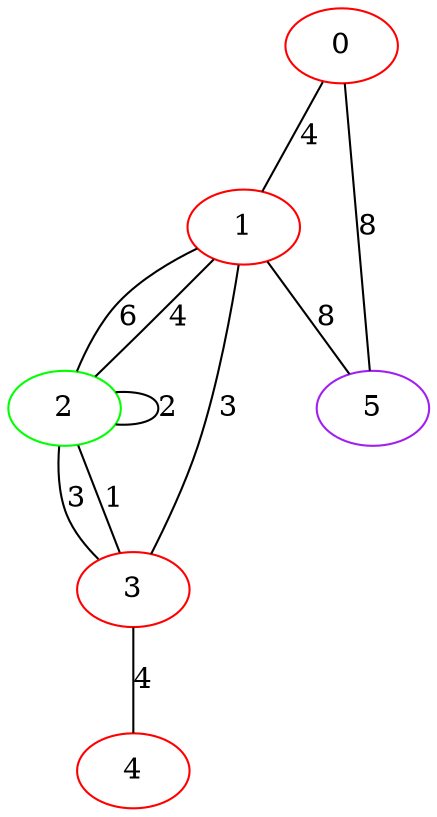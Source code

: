 graph "" {
0 [color=red, weight=1];
1 [color=red, weight=1];
2 [color=green, weight=2];
3 [color=red, weight=1];
4 [color=red, weight=1];
5 [color=purple, weight=4];
0 -- 1  [key=0, label=4];
0 -- 5  [key=0, label=8];
1 -- 2  [key=0, label=6];
1 -- 2  [key=1, label=4];
1 -- 3  [key=0, label=3];
1 -- 5  [key=0, label=8];
2 -- 2  [key=0, label=2];
2 -- 3  [key=0, label=3];
2 -- 3  [key=1, label=1];
3 -- 4  [key=0, label=4];
}
